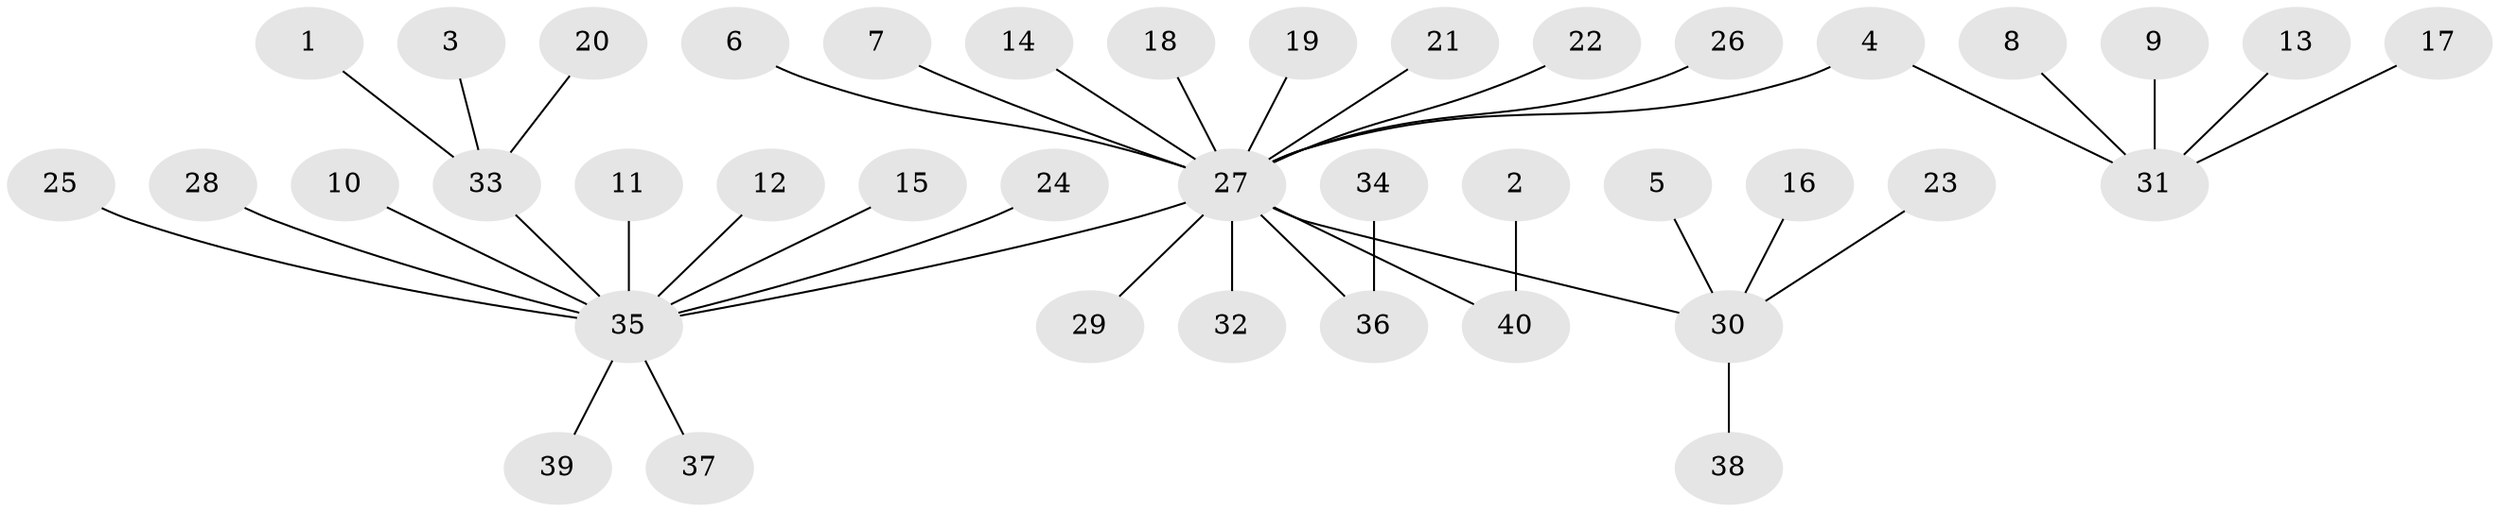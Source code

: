 // original degree distribution, {16: 0.01282051282051282, 1: 0.6410256410256411, 7: 0.02564102564102564, 3: 0.07692307692307693, 2: 0.19230769230769232, 12: 0.01282051282051282, 6: 0.01282051282051282, 4: 0.02564102564102564}
// Generated by graph-tools (version 1.1) at 2025/49/03/09/25 03:49:51]
// undirected, 40 vertices, 39 edges
graph export_dot {
graph [start="1"]
  node [color=gray90,style=filled];
  1;
  2;
  3;
  4;
  5;
  6;
  7;
  8;
  9;
  10;
  11;
  12;
  13;
  14;
  15;
  16;
  17;
  18;
  19;
  20;
  21;
  22;
  23;
  24;
  25;
  26;
  27;
  28;
  29;
  30;
  31;
  32;
  33;
  34;
  35;
  36;
  37;
  38;
  39;
  40;
  1 -- 33 [weight=1.0];
  2 -- 40 [weight=1.0];
  3 -- 33 [weight=1.0];
  4 -- 27 [weight=1.0];
  4 -- 31 [weight=1.0];
  5 -- 30 [weight=1.0];
  6 -- 27 [weight=1.0];
  7 -- 27 [weight=1.0];
  8 -- 31 [weight=1.0];
  9 -- 31 [weight=1.0];
  10 -- 35 [weight=1.0];
  11 -- 35 [weight=1.0];
  12 -- 35 [weight=1.0];
  13 -- 31 [weight=1.0];
  14 -- 27 [weight=1.0];
  15 -- 35 [weight=1.0];
  16 -- 30 [weight=1.0];
  17 -- 31 [weight=1.0];
  18 -- 27 [weight=1.0];
  19 -- 27 [weight=1.0];
  20 -- 33 [weight=1.0];
  21 -- 27 [weight=1.0];
  22 -- 27 [weight=1.0];
  23 -- 30 [weight=1.0];
  24 -- 35 [weight=1.0];
  25 -- 35 [weight=1.0];
  26 -- 27 [weight=1.0];
  27 -- 29 [weight=1.0];
  27 -- 30 [weight=1.0];
  27 -- 32 [weight=1.0];
  27 -- 35 [weight=1.0];
  27 -- 36 [weight=1.0];
  27 -- 40 [weight=1.0];
  28 -- 35 [weight=1.0];
  30 -- 38 [weight=1.0];
  33 -- 35 [weight=1.0];
  34 -- 36 [weight=1.0];
  35 -- 37 [weight=1.0];
  35 -- 39 [weight=1.0];
}
